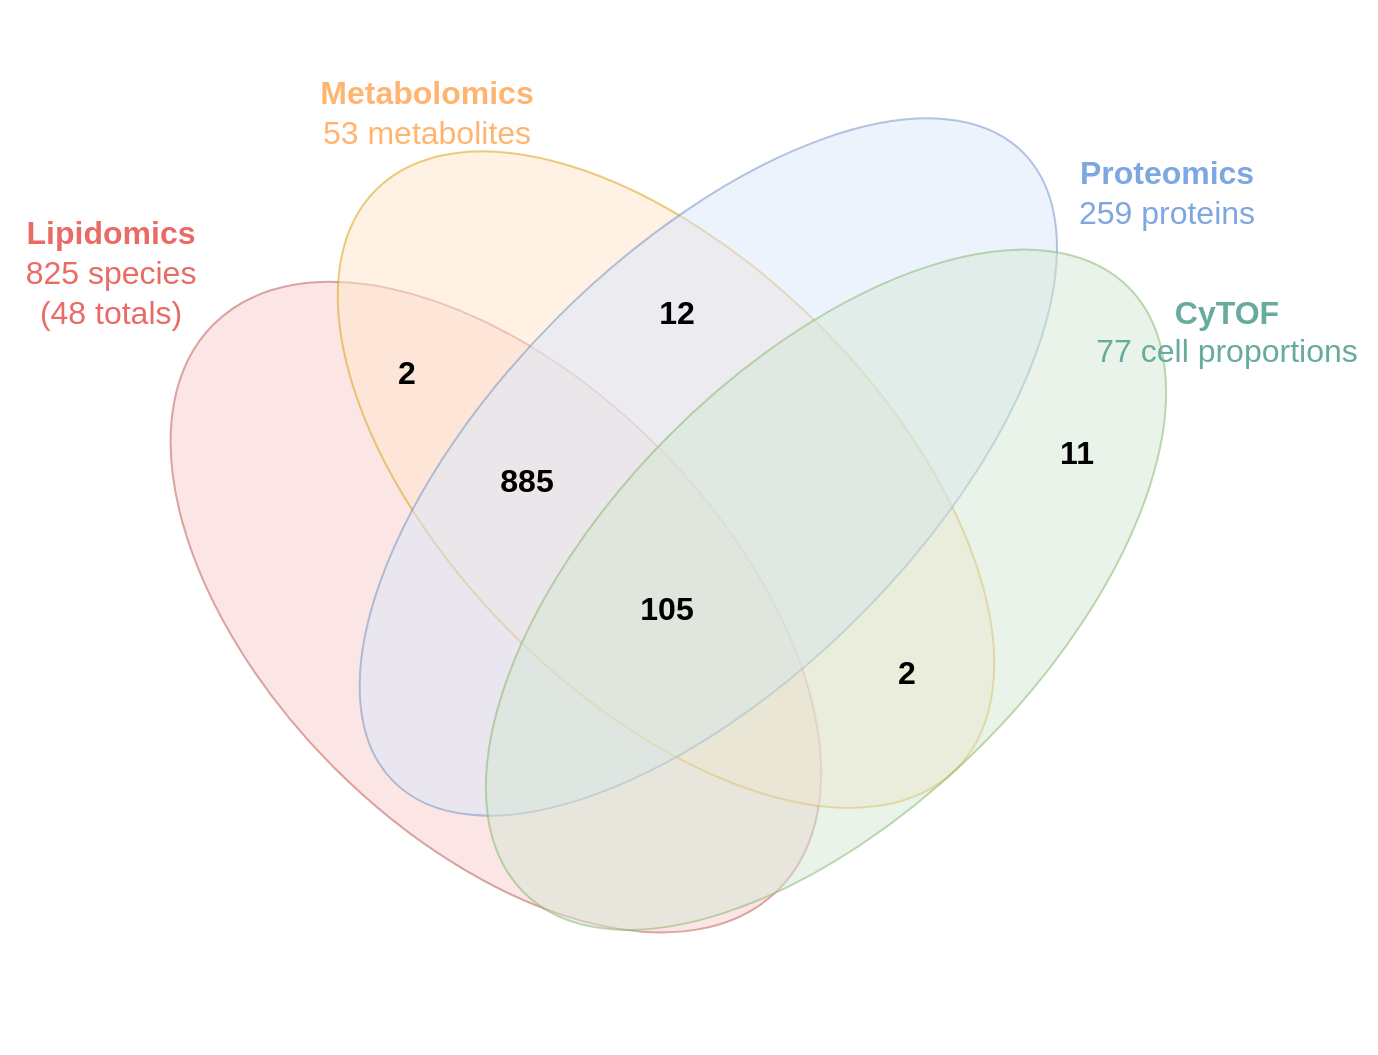 <mxfile version="20.5.1" type="device"><diagram id="nQpRKyS9lLMtfZroU3cp" name="Page-1"><mxGraphModel dx="1793" dy="926" grid="1" gridSize="10" guides="1" tooltips="1" connect="1" arrows="1" fold="1" page="1" pageScale="1" pageWidth="850" pageHeight="1100" math="0" shadow="0"><root><mxCell id="0"/><mxCell id="1" parent="0"/><mxCell id="yciIqcoJ5T7L3BY3LId0-10" value="Proteomics" style="text;html=1;align=center;verticalAlign=middle;resizable=0;points=[];autosize=1;strokeColor=none;fillColor=none;fontStyle=1;fontSize=16;fontColor=#7EA6E0;" vertex="1" parent="1"><mxGeometry x="608" y="160" width="110" height="30" as="geometry"/></mxCell><mxCell id="yciIqcoJ5T7L3BY3LId0-11" value="CyTOF" style="text;html=1;align=center;verticalAlign=middle;resizable=0;points=[];autosize=1;strokeColor=none;fillColor=none;fontStyle=1;fontSize=16;fontColor=#67AB9F;" vertex="1" parent="1"><mxGeometry x="653" y="230" width="80" height="30" as="geometry"/></mxCell><mxCell id="yciIqcoJ5T7L3BY3LId0-12" value="Metabolomics" style="text;html=1;align=center;verticalAlign=middle;resizable=0;points=[];autosize=1;strokeColor=none;fillColor=none;fontStyle=1;fontSize=16;fontColor=#FFB570;" vertex="1" parent="1"><mxGeometry x="228" y="120" width="130" height="30" as="geometry"/></mxCell><mxCell id="yciIqcoJ5T7L3BY3LId0-13" value="Lipidomics" style="text;html=1;align=center;verticalAlign=middle;resizable=0;points=[];autosize=1;strokeColor=none;fillColor=none;fontStyle=1;fontSize=16;fontColor=#EA6B66;" vertex="1" parent="1"><mxGeometry x="80" y="190" width="110" height="30" as="geometry"/></mxCell><mxCell id="yciIqcoJ5T7L3BY3LId0-20" value="" style="ellipse;whiteSpace=wrap;html=1;fontSize=16;fillColor=#f8cecc;rotation=45;strokeColor=#b85450;opacity=50;" vertex="1" parent="1"><mxGeometry x="128.16" y="278.58" width="399.57" height="227.94" as="geometry"/></mxCell><mxCell id="yciIqcoJ5T7L3BY3LId0-21" value="" style="ellipse;whiteSpace=wrap;html=1;fontSize=16;fillColor=#ffe6cc;rotation=45;strokeColor=#d79b00;fillStyle=solid;opacity=50;" vertex="1" parent="1"><mxGeometry x="208" y="220" width="410" height="217.63" as="geometry"/></mxCell><mxCell id="yciIqcoJ5T7L3BY3LId0-22" value="" style="ellipse;whiteSpace=wrap;html=1;fontSize=16;fillColor=#dae8fc;rotation=45;direction=south;strokeColor=#6c8ebf;opacity=50;" vertex="1" parent="1"><mxGeometry x="328" y="100" width="212.33" height="445" as="geometry"/></mxCell><mxCell id="yciIqcoJ5T7L3BY3LId0-23" value="" style="ellipse;whiteSpace=wrap;html=1;fontSize=16;fillColor=#d5e8d4;rotation=45;direction=south;strokeColor=#82b366;opacity=50;" vertex="1" parent="1"><mxGeometry x="383" y="170" width="220" height="427.76" as="geometry"/></mxCell><mxCell id="yciIqcoJ5T7L3BY3LId0-14" value="105" style="text;html=1;align=center;verticalAlign=middle;resizable=0;points=[];autosize=1;strokeColor=none;fillColor=none;fontStyle=1;fontSize=16;" vertex="1" parent="1"><mxGeometry x="388" y="377.55" width="50" height="30" as="geometry"/></mxCell><mxCell id="yciIqcoJ5T7L3BY3LId0-15" value="885" style="text;html=1;align=center;verticalAlign=middle;resizable=0;points=[];autosize=1;strokeColor=none;fillColor=none;fontStyle=1;fontSize=16;" vertex="1" parent="1"><mxGeometry x="318" y="313.82" width="50" height="30" as="geometry"/></mxCell><mxCell id="yciIqcoJ5T7L3BY3LId0-16" value="12" style="text;html=1;align=center;verticalAlign=middle;resizable=0;points=[];autosize=1;strokeColor=none;fillColor=none;fontStyle=1;fontSize=16;" vertex="1" parent="1"><mxGeometry x="398" y="230" width="40" height="30" as="geometry"/></mxCell><mxCell id="yciIqcoJ5T7L3BY3LId0-17" value="11" style="text;html=1;align=center;verticalAlign=middle;resizable=0;points=[];autosize=1;strokeColor=none;fillColor=none;fontStyle=1;fontSize=16;" vertex="1" parent="1"><mxGeometry x="598" y="300" width="40" height="30" as="geometry"/></mxCell><mxCell id="yciIqcoJ5T7L3BY3LId0-18" value="2" style="text;html=1;align=center;verticalAlign=middle;resizable=0;points=[];autosize=1;strokeColor=none;fillColor=none;fontStyle=1;fontSize=16;" vertex="1" parent="1"><mxGeometry x="268" y="260" width="30" height="30" as="geometry"/></mxCell><mxCell id="yciIqcoJ5T7L3BY3LId0-19" value="2" style="text;html=1;align=center;verticalAlign=middle;resizable=0;points=[];autosize=1;strokeColor=none;fillColor=none;fontStyle=1;fontSize=16;" vertex="1" parent="1"><mxGeometry x="518" y="410" width="30" height="30" as="geometry"/></mxCell><mxCell id="yciIqcoJ5T7L3BY3LId0-25" value="825 species&lt;br&gt;(48 totals)" style="text;html=1;align=center;verticalAlign=middle;resizable=0;points=[];autosize=1;strokeColor=none;fillColor=none;fontStyle=0;fontSize=16;fontColor=#EA6B66;" vertex="1" parent="1"><mxGeometry x="80" y="210" width="110" height="50" as="geometry"/></mxCell><mxCell id="yciIqcoJ5T7L3BY3LId0-27" value="&lt;span style=&quot;font-weight: normal;&quot;&gt;53 metabolites&lt;/span&gt;" style="text;html=1;align=center;verticalAlign=middle;resizable=0;points=[];autosize=1;strokeColor=none;fillColor=none;fontStyle=1;fontSize=16;fontColor=#FFB570;" vertex="1" parent="1"><mxGeometry x="228" y="140" width="130" height="30" as="geometry"/></mxCell><mxCell id="yciIqcoJ5T7L3BY3LId0-29" value="259 proteins" style="text;html=1;align=center;verticalAlign=middle;resizable=0;points=[];autosize=1;strokeColor=none;fillColor=none;fontStyle=0;fontSize=16;fontColor=#7EA6E0;" vertex="1" parent="1"><mxGeometry x="608" y="180" width="110" height="30" as="geometry"/></mxCell><mxCell id="yciIqcoJ5T7L3BY3LId0-30" value="77 cell proportions" style="text;html=1;align=center;verticalAlign=middle;resizable=0;points=[];autosize=1;strokeColor=none;fillColor=none;fontStyle=0;fontSize=16;fontColor=#67AB9F;" vertex="1" parent="1"><mxGeometry x="618" y="248.58" width="150" height="30" as="geometry"/></mxCell></root></mxGraphModel></diagram></mxfile>